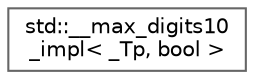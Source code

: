 digraph "Graphical Class Hierarchy"
{
 // LATEX_PDF_SIZE
  bgcolor="transparent";
  edge [fontname=Helvetica,fontsize=10,labelfontname=Helvetica,labelfontsize=10];
  node [fontname=Helvetica,fontsize=10,shape=box,height=0.2,width=0.4];
  rankdir="LR";
  Node0 [id="Node000000",label="std::__max_digits10\l_impl\< _Tp, bool \>",height=0.2,width=0.4,color="grey40", fillcolor="white", style="filled",URL="$structstd_1_1____max__digits10__impl.html",tooltip=" "];
}
